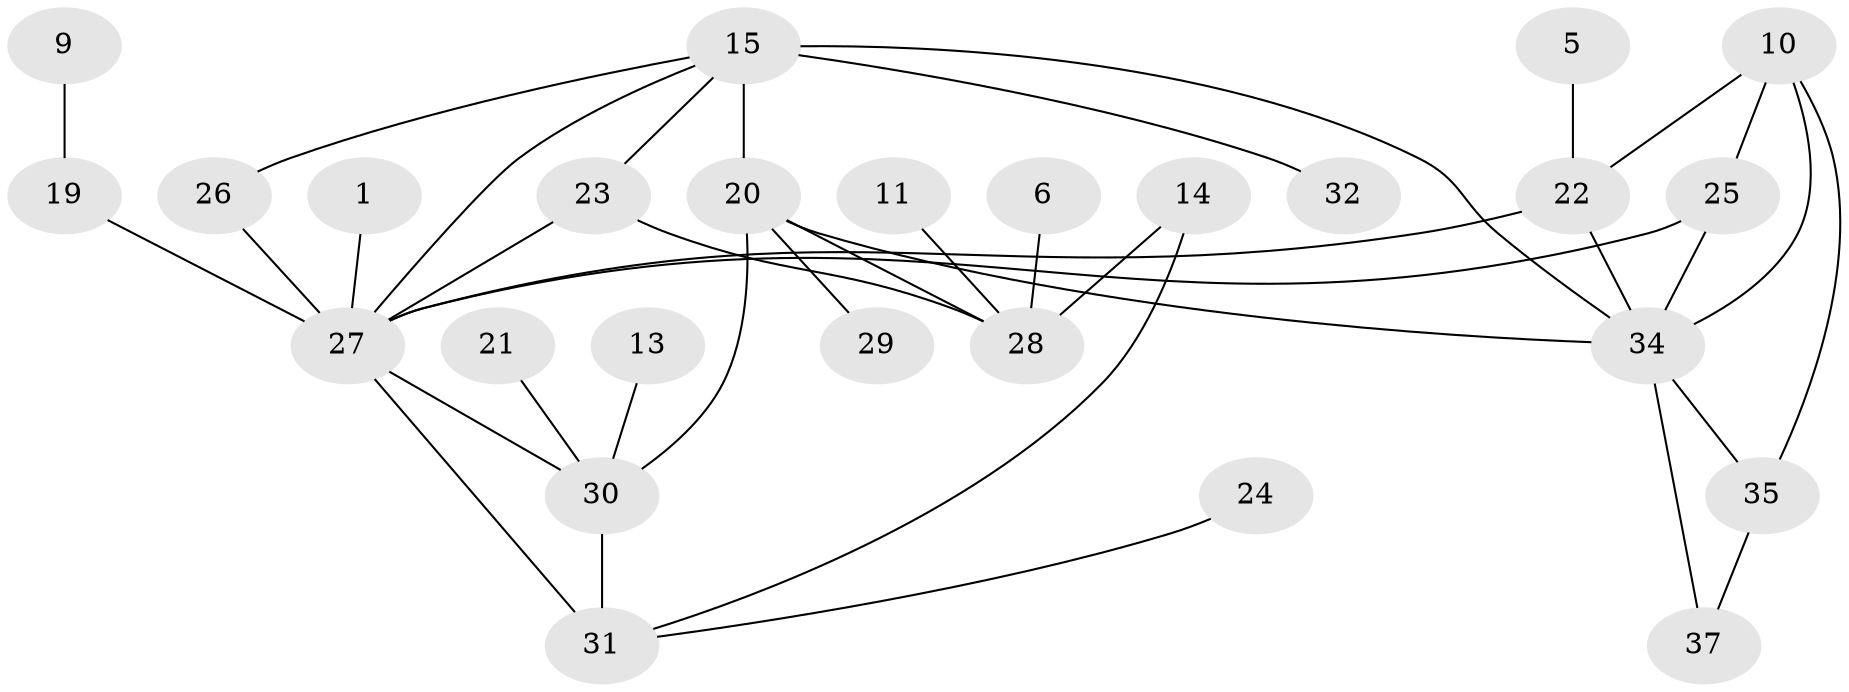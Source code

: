 // original degree distribution, {1: 0.2191780821917808, 2: 0.3424657534246575, 0: 0.136986301369863, 4: 0.1095890410958904, 3: 0.1232876712328767, 5: 0.0273972602739726, 6: 0.0273972602739726, 7: 0.0136986301369863}
// Generated by graph-tools (version 1.1) at 2025/25/03/09/25 03:25:22]
// undirected, 26 vertices, 38 edges
graph export_dot {
graph [start="1"]
  node [color=gray90,style=filled];
  1;
  5;
  6;
  9;
  10;
  11;
  13;
  14;
  15;
  19;
  20;
  21;
  22;
  23;
  24;
  25;
  26;
  27;
  28;
  29;
  30;
  31;
  32;
  34;
  35;
  37;
  1 -- 27 [weight=1.0];
  5 -- 22 [weight=1.0];
  6 -- 28 [weight=1.0];
  9 -- 19 [weight=1.0];
  10 -- 22 [weight=1.0];
  10 -- 25 [weight=1.0];
  10 -- 34 [weight=1.0];
  10 -- 35 [weight=1.0];
  11 -- 28 [weight=1.0];
  13 -- 30 [weight=1.0];
  14 -- 28 [weight=1.0];
  14 -- 31 [weight=1.0];
  15 -- 20 [weight=1.0];
  15 -- 23 [weight=1.0];
  15 -- 26 [weight=1.0];
  15 -- 27 [weight=1.0];
  15 -- 32 [weight=2.0];
  15 -- 34 [weight=1.0];
  19 -- 27 [weight=1.0];
  20 -- 28 [weight=2.0];
  20 -- 29 [weight=1.0];
  20 -- 30 [weight=1.0];
  20 -- 34 [weight=1.0];
  21 -- 30 [weight=1.0];
  22 -- 27 [weight=1.0];
  22 -- 34 [weight=1.0];
  23 -- 27 [weight=1.0];
  23 -- 28 [weight=1.0];
  24 -- 31 [weight=1.0];
  25 -- 27 [weight=1.0];
  25 -- 34 [weight=1.0];
  26 -- 27 [weight=1.0];
  27 -- 30 [weight=1.0];
  27 -- 31 [weight=2.0];
  30 -- 31 [weight=1.0];
  34 -- 35 [weight=1.0];
  34 -- 37 [weight=1.0];
  35 -- 37 [weight=1.0];
}
